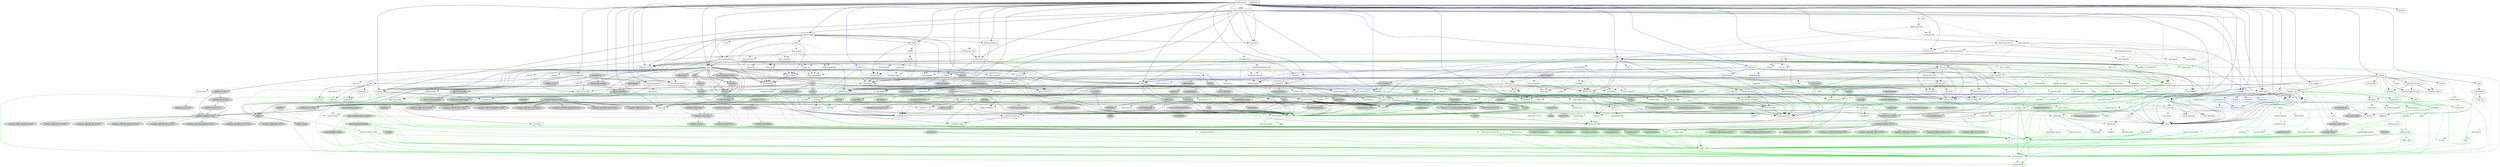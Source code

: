 digraph {
    0 [ label = "coldvox-app" shape = box]
    1 [ label = "coldvox-audio" shape = box]
    2 [ label = "coldvox-foundation" shape = box]
    3 [ label = "coldvox-telemetry" shape = box]
    4 [ label = "coldvox-text-injection" shape = box]
    5 [ label = "coldvox-stt" shape = box]
    6 [ label = "coldvox-stt-vosk" shape = box]
    7 [ label = "coldvox-vad" shape = box]
    8 [ label = "coldvox-vad-silero" shape = box]
    9 [ label = "coldvox-gui" shape = box]
    10 [ label = "anyhow" ]
    11 [ label = "async-trait" color = green3]
    12 [ label = "chrono" ]
    13 [ label = "clap" ]
    14 [ label = "cpal" ]
    15 [ label = "crossbeam-channel" ]
    16 [ label = "crossterm" ]
    17 [ label = "csv" ]
    18 [ label = "ctrlc" color = blue]
    19 [ label = "env_logger" ]
    20 [ label = "fastrand" color = darkgreen]
    21 [ label = "futures" ]
    22 [ label = "hound" ]
    23 [ label = "mockall" color = blue]
    24 [ label = "once_cell" color = darkgreen]
    25 [ label = "parking_lot" ]
    26 [ label = "proptest" color = blue]
    27 [ label = "rand 0.8.5" color = blue]
    28 [ label = "ratatui" ]
    29 [ label = "rubato" ]
    30 [ label = "serde" color = darkgreen]
    31 [ label = "serde_json" ]
    32 [ label = "tempfile" color = darkgreen]
    33 [ label = "thiserror 2.0.16" ]
    34 [ label = "tokio" ]
    35 [ label = "tokio-test" color = blue]
    36 [ label = "toml" ]
    37 [ label = "tracing" ]
    38 [ label = "tracing-appender" ]
    39 [ label = "tracing-subscriber" ]
    40 [ label = "zbus" ]
    41 [ label = "dasp" ]
    42 [ label = "rtrb" ]
    43 [ label = "atspi" style = dashed]
    44 [ label = "enigo" style = dashed]
    45 [ label = "wl-clipboard-rs" style = dashed]
    46 [ label = "vosk" style = dashed]
    47 [ label = "voice_activity_detector" style = dashed]
    48 [ label = "proc-macro2" color = darkgreen]
    49 [ label = "quote" color = darkgreen]
    50 [ label = "syn" color = darkgreen]
    51 [ label = "android-tzdata" style = "dashed,filled", fillcolor = lightgrey]
    52 [ label = "iana-time-zone" style = "dashed,filled", fillcolor = lightgrey]
    53 [ label = "js-sys" style = filled, fillcolor = lightgrey]
    54 [ label = "num-traits" ]
    55 [ label = "wasm-bindgen" style = filled, fillcolor = lightgrey]
    56 [ label = "windows-link" color = darkgreen, style = filled, fillcolor = lightgrey]
    57 [ label = "clap_builder" ]
    58 [ label = "clap_derive" color = green3, style = dashed]
    59 [ label = "alsa" style = filled, fillcolor = lightgrey]
    60 [ label = "coreaudio-rs" style = filled, fillcolor = lightgrey]
    61 [ label = "dasp_sample" ]
    62 [ label = "jni" style = filled, fillcolor = lightgrey]
    63 [ label = "libc" color = darkgreen]
    64 [ label = "mach2" style = filled, fillcolor = lightgrey]
    65 [ label = "ndk" style = filled, fillcolor = lightgrey]
    66 [ label = "ndk-context" style = filled, fillcolor = lightgrey]
    67 [ label = "num-derive" color = green3, style = filled, fillcolor = lightgrey]
    68 [ label = "objc2-audio-toolbox" style = filled, fillcolor = lightgrey]
    69 [ label = "objc2-core-audio" style = filled, fillcolor = lightgrey]
    70 [ label = "objc2-core-audio-types" style = filled, fillcolor = lightgrey]
    71 [ label = "wasm-bindgen-futures" style = filled, fillcolor = lightgrey]
    72 [ label = "web-sys" style = filled, fillcolor = lightgrey]
    73 [ label = "windows 0.54.0" style = filled, fillcolor = lightgrey]
    74 [ label = "crossbeam-utils" ]
    75 [ label = "bitflags 2.9.4" color = darkgreen]
    76 [ label = "crossterm_winapi" style = "dashed,filled", fillcolor = lightgrey]
    77 [ label = "mio" ]
    78 [ label = "rustix 0.38.44" ]
    79 [ label = "signal-hook" style = "dashed,filled", fillcolor = lightgrey]
    80 [ label = "signal-hook-mio" style = "dashed,filled", fillcolor = lightgrey]
    81 [ label = "winapi" color = darkgreen, style = filled, fillcolor = lightgrey]
    82 [ label = "csv-core" ]
    83 [ label = "itoa" color = darkgreen]
    84 [ label = "ryu" ]
    85 [ label = "nix" style = filled, fillcolor = lightgrey]
    86 [ label = "windows-sys 0.59.0" color = darkgreen, style = filled, fillcolor = lightgrey]
    87 [ label = "anstream" style = dashed]
    88 [ label = "anstyle" ]
    89 [ label = "env_filter" ]
    90 [ label = "jiff" style = dashed]
    91 [ label = "log" color = darkgreen]
    92 [ label = "futures-channel" ]
    93 [ label = "futures-core" ]
    94 [ label = "futures-executor" style = dashed]
    95 [ label = "futures-io" ]
    96 [ label = "futures-sink" ]
    97 [ label = "futures-task" ]
    98 [ label = "futures-util" ]
    99 [ label = "cfg-if" color = darkgreen]
    100 [ label = "downcast" color = blue]
    101 [ label = "fragile" color = blue]
    102 [ label = "lazy_static" ]
    103 [ label = "mockall_derive" color = turquoise3]
    104 [ label = "predicates" color = blue]
    105 [ label = "predicates-tree" color = blue]
    106 [ label = "lock_api" ]
    107 [ label = "parking_lot_core" ]
    108 [ label = "bit-set" color = blue, style = dashed]
    109 [ label = "bit-vec" color = blue, style = dashed]
    110 [ label = "rand 0.9.2" ]
    111 [ label = "rand_chacha 0.9.0" ]
    112 [ label = "rand_xorshift" color = blue]
    113 [ label = "regex-syntax" style = dashed]
    114 [ label = "rusty-fork" color = blue, style = dashed]
    115 [ label = "unarray" color = blue]
    116 [ label = "rand_chacha 0.3.1" color = blue, style = dashed]
    117 [ label = "rand_core 0.6.4" color = blue]
    118 [ label = "cassowary" ]
    119 [ label = "compact_str" ]
    120 [ label = "instability" color = green3]
    121 [ label = "itertools" ]
    122 [ label = "lru" ]
    123 [ label = "paste" color = green3]
    124 [ label = "strum" ]
    125 [ label = "strum_macros" color = green3]
    126 [ label = "unicode-segmentation" ]
    127 [ label = "unicode-truncate" ]
    128 [ label = "unicode-width" ]
    129 [ label = "num-complex" style = dashed]
    130 [ label = "num-integer" ]
    131 [ label = "realfft" style = dashed]
    132 [ label = "serde_derive" color = green3]
    133 [ label = "memchr" color = darkgreen]
    134 [ label = "getrandom 0.3.3" color = darkgreen, style = dashed]
    135 [ label = "rustix 1.0.8" color = darkgreen]
    136 [ label = "windows-sys 0.60.2" color = darkgreen, style = filled, fillcolor = lightgrey]
    137 [ label = "thiserror-impl 2.0.16" color = green3]
    138 [ label = "backtrace" style = filled, fillcolor = lightgrey]
    139 [ label = "bytes" color = darkgreen]
    140 [ label = "io-uring" style = filled, fillcolor = lightgrey]
    141 [ label = "pin-project-lite" ]
    142 [ label = "signal-hook-registry" style = "dashed,filled", fillcolor = lightgrey]
    143 [ label = "slab" ]
    144 [ label = "socket2" style = "dashed,filled", fillcolor = lightgrey]
    145 [ label = "tokio-macros" color = green3, style = dashed]
    146 [ label = "async-stream" color = blue]
    147 [ label = "tokio-stream" color = blue]
    148 [ label = "serde_spanned" color = darkgreen]
    149 [ label = "toml_datetime" color = darkgreen]
    150 [ label = "toml_edit" color = darkgreen]
    151 [ label = "tracing-attributes" color = green3, style = dashed]
    152 [ label = "tracing-core" ]
    153 [ label = "thiserror 1.0.69" ]
    154 [ label = "time" ]
    155 [ label = "matchers" style = dashed]
    156 [ label = "nu-ansi-term" style = dashed]
    157 [ label = "regex-automata" style = dashed]
    158 [ label = "sharded-slab" style = dashed]
    159 [ label = "smallvec 1.15.1" ]
    160 [ label = "thread_local" style = dashed]
    161 [ label = "tracing-log" style = dashed]
    162 [ label = "async-broadcast" ]
    163 [ label = "async-executor" style = dashed]
    164 [ label = "async-io" style = dashed]
    165 [ label = "async-lock" style = dashed]
    166 [ label = "async-process" style = dashed]
    167 [ label = "async-recursion" color = green3, style = filled, fillcolor = lightgrey]
    168 [ label = "async-task" style = dashed]
    169 [ label = "blocking" style = dashed]
    170 [ label = "enumflags2" color = darkgreen]
    171 [ label = "event-listener" ]
    172 [ label = "futures-lite" ]
    173 [ label = "hex" ]
    174 [ label = "ordered-stream" ]
    175 [ label = "serde_repr" color = green3]
    176 [ label = "uds_windows" style = filled, fillcolor = lightgrey]
    177 [ label = "winnow" color = darkgreen]
    178 [ label = "zbus_macros" color = green3]
    179 [ label = "zbus_names" color = darkgreen]
    180 [ label = "zvariant" color = darkgreen]
    181 [ label = "dasp_envelope" style = dashed]
    182 [ label = "dasp_frame" ]
    183 [ label = "dasp_interpolate" style = dashed]
    184 [ label = "dasp_peak" style = dashed]
    185 [ label = "dasp_ring_buffer" style = dashed]
    186 [ label = "dasp_rms" style = dashed]
    187 [ label = "dasp_signal" style = dashed]
    188 [ label = "dasp_slice" style = dashed]
    189 [ label = "dasp_window" style = dashed]
    190 [ label = "atspi-common" style = dashed]
    191 [ label = "atspi-connection" style = dashed]
    192 [ label = "atspi-proxies" style = dashed]
    193 [ label = "core-foundation 0.10.1" style = "dashed,filled", fillcolor = lightgrey]
    194 [ label = "core-graphics" style = "dashed,filled", fillcolor = lightgrey]
    195 [ label = "foreign-types-shared 0.3.1" style = "dashed,filled", fillcolor = lightgrey]
    196 [ label = "nom 8.0.0" style = "dashed,filled", fillcolor = lightgrey]
    197 [ label = "objc2" style = filled, fillcolor = lightgrey]
    198 [ label = "objc2-app-kit" style = "dashed,filled", fillcolor = lightgrey]
    199 [ label = "objc2-foundation" style = filled, fillcolor = lightgrey]
    200 [ label = "windows 0.61.3" style = "dashed,filled", fillcolor = lightgrey]
    201 [ label = "x11rb" style = "dashed,filled", fillcolor = lightgrey]
    202 [ label = "xkbcommon" style = "dashed,filled", fillcolor = lightgrey]
    203 [ label = "xkeysym" style = "dashed,filled", fillcolor = lightgrey]
    204 [ label = "os_pipe" style = dashed]
    205 [ label = "tree_magic_mini" style = dashed]
    206 [ label = "wayland-backend" style = dashed]
    207 [ label = "wayland-client" style = dashed]
    208 [ label = "wayland-protocols" style = dashed]
    209 [ label = "wayland-protocols-wlr" style = dashed]
    210 [ label = "vosk-sys" style = dashed]
    211 [ label = "ndarray" style = dashed]
    212 [ label = "ort" style = dashed]
    213 [ label = "ort-sys" style = dashed]
    214 [ label = "pin-project" style = dashed]
    215 [ label = "typed-builder" style = dashed]
    216 [ label = "unicode-ident" color = darkgreen]
    217 [ label = "android_system_properties" style = "dashed,filled", fillcolor = lightgrey]
    218 [ label = "core-foundation-sys" color = darkgreen, style = "dashed,filled", fillcolor = lightgrey]
    219 [ label = "iana-time-zone-haiku" style = "dashed,filled", fillcolor = lightgrey]
    220 [ label = "windows-core 0.61.2" style = "dashed,filled", fillcolor = lightgrey]
    221 [ label = "autocfg" color = green3]
    222 [ label = "rustversion" color = green3]
    223 [ label = "wasm-bindgen-macro" color = green3, style = filled, fillcolor = lightgrey]
    224 [ label = "clap_lex" ]
    225 [ label = "strsim" color = darkgreen, style = dashed]
    226 [ label = "heck" color = green3]
    227 [ label = "alsa-sys" style = filled, fillcolor = lightgrey]
    228 [ label = "bitflags 1.3.2" style = filled, fillcolor = lightgrey]
    229 [ label = "objc2-core-foundation" style = filled, fillcolor = lightgrey]
    230 [ label = "cesu8" style = filled, fillcolor = lightgrey]
    231 [ label = "combine" style = filled, fillcolor = lightgrey]
    232 [ label = "jni-sys" style = filled, fillcolor = lightgrey]
    233 [ label = "walkdir" color = green3, style = filled, fillcolor = lightgrey]
    234 [ label = "windows-sys 0.45.0" style = filled, fillcolor = lightgrey]
    235 [ label = "ndk-sys" style = filled, fillcolor = lightgrey]
    236 [ label = "num_enum" style = filled, fillcolor = lightgrey]
    237 [ label = "dispatch2" style = "dashed,filled", fillcolor = lightgrey]
    238 [ label = "windows-core 0.54.0" style = filled, fillcolor = lightgrey]
    239 [ label = "windows-targets 0.52.6" color = darkgreen, style = filled, fillcolor = lightgrey]
    240 [ label = "wasi 0.11.1+wasi-snapshot-preview1" style = filled, fillcolor = lightgrey]
    241 [ label = "errno" color = darkgreen, style = filled, fillcolor = lightgrey]
    242 [ label = "linux-raw-sys 0.4.15" style = filled, fillcolor = lightgrey]
    243 [ label = "winapi-i686-pc-windows-gnu" color = darkgreen, style = filled, fillcolor = lightgrey]
    244 [ label = "winapi-x86_64-pc-windows-gnu" color = darkgreen, style = filled, fillcolor = lightgrey]
    245 [ label = "cfg_aliases" color = green3, style = filled, fillcolor = lightgrey]
    246 [ label = "memoffset" style = filled, fillcolor = lightgrey]
    247 [ label = "anstyle-parse" style = dashed]
    248 [ label = "anstyle-query" style = dashed]
    249 [ label = "anstyle-wincon" style = "dashed,filled", fillcolor = lightgrey]
    250 [ label = "colorchoice" style = dashed]
    251 [ label = "is_terminal_polyfill" style = dashed]
    252 [ label = "utf8parse" style = dashed]
    253 [ label = "regex" style = dashed]
    254 [ label = "jiff-static" color = green3, style = "dashed,filled", fillcolor = lightgrey]
    255 [ label = "portable-atomic" style = "dashed,filled", fillcolor = lightgrey]
    256 [ label = "portable-atomic-util" style = "dashed,filled", fillcolor = lightgrey]
    257 [ label = "futures-macro" color = green3, style = dashed]
    258 [ label = "pin-utils" ]
    259 [ label = "predicates-core" color = blue]
    260 [ label = "termtree" color = blue]
    261 [ label = "scopeguard" ]
    262 [ label = "redox_syscall" color = darkgreen, style = filled, fillcolor = lightgrey]
    263 [ label = "rand_core 0.9.3" ]
    264 [ label = "ppv-lite86" ]
    265 [ label = "fnv" color = darkviolet]
    266 [ label = "quick-error" color = blue, style = dashed]
    267 [ label = "wait-timeout" color = blue, style = dashed]
    268 [ label = "getrandom 0.2.16" color = blue, style = dashed]
    269 [ label = "castaway" ]
    270 [ label = "static_assertions" color = darkgreen]
    271 [ label = "darling" color = green3]
    272 [ label = "indoc" color = green3]
    273 [ label = "either" ]
    274 [ label = "hashbrown" color = darkgreen]
    275 [ label = "rustfft" style = dashed]
    276 [ label = "r-efi" color = darkgreen, style = "dashed,filled", fillcolor = lightgrey]
    277 [ label = "wasi 0.14.3+wasi-0.2.4" color = darkgreen, style = "dashed,filled", fillcolor = lightgrey]
    278 [ label = "linux-raw-sys 0.9.4" color = darkgreen, style = filled, fillcolor = lightgrey]
    279 [ label = "windows-targets 0.53.3" color = darkgreen, style = filled, fillcolor = lightgrey]
    280 [ label = "addr2line" style = filled, fillcolor = lightgrey]
    281 [ label = "miniz_oxide" color = darkgreen]
    282 [ label = "object" style = filled, fillcolor = lightgrey]
    283 [ label = "rustc-demangle" style = filled, fillcolor = lightgrey]
    284 [ label = "async-stream-impl" color = turquoise3]
    285 [ label = "indexmap" color = darkgreen]
    286 [ label = "toml_write" color = darkgreen, style = dashed]
    287 [ label = "valuable" style = "dashed,filled", fillcolor = lightgrey]
    288 [ label = "thiserror-impl 1.0.69" color = green3]
    289 [ label = "deranged" ]
    290 [ label = "num-conv" color = darkgreen]
    291 [ label = "powerfmt" ]
    292 [ label = "time-core" color = darkgreen]
    293 [ label = "time-macros" color = green3, style = dashed]
    294 [ label = "windows-sys 0.52.0" style = "dashed,filled", fillcolor = lightgrey]
    295 [ label = "aho-corasick" style = dashed]
    296 [ label = "event-listener-strategy" ]
    297 [ label = "concurrent-queue" ]
    298 [ label = "parking" style = dashed]
    299 [ label = "polling" style = dashed]
    300 [ label = "async-channel" style = dashed]
    301 [ label = "async-signal" style = "dashed,filled", fillcolor = lightgrey]
    302 [ label = "piper" style = dashed]
    303 [ label = "enumflags2_derive" color = green3]
    304 [ label = "proc-macro-crate" color = green3]
    305 [ label = "zvariant_utils" color = darkgreen]
    306 [ label = "endi" color = darkgreen]
    307 [ label = "zvariant_derive" color = green3]
    308 [ label = "zbus-lockstep" color = darkgreen, style = dashed]
    309 [ label = "zbus-lockstep-macros" color = green3, style = dashed]
    310 [ label = "core-graphics-types" style = "dashed,filled", fillcolor = lightgrey]
    311 [ label = "foreign-types 0.5.0" style = "dashed,filled", fillcolor = lightgrey]
    312 [ label = "objc2-encode" style = filled, fillcolor = lightgrey]
    313 [ label = "windows-collections" style = "dashed,filled", fillcolor = lightgrey]
    314 [ label = "windows-future" style = "dashed,filled", fillcolor = lightgrey]
    315 [ label = "windows-numerics" style = "dashed,filled", fillcolor = lightgrey]
    316 [ label = "gethostname" style = "dashed,filled", fillcolor = lightgrey]
    317 [ label = "x11rb-protocol" style = "dashed,filled", fillcolor = lightgrey]
    318 [ label = "memmap2" style = "dashed,filled", fillcolor = lightgrey]
    319 [ label = "nom 7.1.3" style = dashed]
    320 [ label = "petgraph" style = dashed]
    321 [ label = "cc" color = green3, style = dashed]
    322 [ label = "downcast-rs" style = dashed]
    323 [ label = "wayland-sys" style = dashed]
    324 [ label = "wayland-scanner" color = green3, style = dashed]
    325 [ label = "matrixmultiply" style = dashed]
    326 [ label = "rawpointer" style = dashed]
    327 [ label = "smallvec 2.0.0-alpha.10" style = dashed]
    328 [ label = "flate2" color = green3, style = dashed]
    329 [ label = "pkg-config" color = green3]
    330 [ label = "sha2" color = green3, style = dashed]
    331 [ label = "tar" color = green3, style = dashed]
    332 [ label = "ureq" color = green3, style = dashed]
    333 [ label = "pin-project-internal" color = green3, style = dashed]
    334 [ label = "typed-builder-macro" color = green3, style = dashed]
    335 [ label = "windows-implement" color = green3, style = "dashed,filled", fillcolor = lightgrey]
    336 [ label = "windows-interface" color = green3, style = "dashed,filled", fillcolor = lightgrey]
    337 [ label = "windows-result 0.3.4" style = "dashed,filled", fillcolor = lightgrey]
    338 [ label = "windows-strings" style = "dashed,filled", fillcolor = lightgrey]
    339 [ label = "wasm-bindgen-macro-support" color = green3, style = filled, fillcolor = lightgrey]
    340 [ label = "same-file" color = green3, style = filled, fillcolor = lightgrey]
    341 [ label = "winapi-util" color = green3, style = filled, fillcolor = lightgrey]
    342 [ label = "windows-targets 0.42.2" style = filled, fillcolor = lightgrey]
    343 [ label = "num_enum_derive" color = green3, style = filled, fillcolor = lightgrey]
    344 [ label = "windows-result 0.1.2" style = filled, fillcolor = lightgrey]
    345 [ label = "windows_aarch64_gnullvm 0.52.6" color = darkgreen, style = filled, fillcolor = lightgrey]
    346 [ label = "windows_aarch64_msvc 0.52.6" color = darkgreen, style = filled, fillcolor = lightgrey]
    347 [ label = "windows_i686_gnu 0.52.6" color = darkgreen, style = filled, fillcolor = lightgrey]
    348 [ label = "windows_i686_gnullvm 0.52.6" color = darkgreen, style = filled, fillcolor = lightgrey]
    349 [ label = "windows_i686_msvc 0.52.6" color = darkgreen, style = filled, fillcolor = lightgrey]
    350 [ label = "windows_x86_64_gnu 0.52.6" color = darkgreen, style = filled, fillcolor = lightgrey]
    351 [ label = "windows_x86_64_gnullvm 0.52.6" color = darkgreen, style = filled, fillcolor = lightgrey]
    352 [ label = "windows_x86_64_msvc 0.52.6" color = darkgreen, style = filled, fillcolor = lightgrey]
    353 [ label = "once_cell_polyfill" style = "dashed,filled", fillcolor = lightgrey]
    354 [ label = "zerocopy" ]
    355 [ label = "darling_core" color = green3]
    356 [ label = "darling_macro" color = green3]
    357 [ label = "allocator-api2" color = darkgreen, style = dashed]
    358 [ label = "equivalent" color = darkgreen]
    359 [ label = "foldhash" color = darkgreen, style = dashed]
    360 [ label = "primal-check" style = dashed]
    361 [ label = "strength_reduce" style = dashed]
    362 [ label = "transpose" style = dashed]
    363 [ label = "wit-bindgen" color = darkgreen, style = "dashed,filled", fillcolor = lightgrey]
    364 [ label = "windows_aarch64_gnullvm 0.53.0" color = darkgreen, style = filled, fillcolor = lightgrey]
    365 [ label = "windows_aarch64_msvc 0.53.0" color = darkgreen, style = filled, fillcolor = lightgrey]
    366 [ label = "windows_i686_gnu 0.53.0" color = darkgreen, style = filled, fillcolor = lightgrey]
    367 [ label = "windows_i686_gnullvm 0.53.0" color = darkgreen, style = filled, fillcolor = lightgrey]
    368 [ label = "windows_i686_msvc 0.53.0" color = darkgreen, style = filled, fillcolor = lightgrey]
    369 [ label = "windows_x86_64_gnu 0.53.0" color = darkgreen, style = filled, fillcolor = lightgrey]
    370 [ label = "windows_x86_64_gnullvm 0.53.0" color = darkgreen, style = filled, fillcolor = lightgrey]
    371 [ label = "windows_x86_64_msvc 0.53.0" color = darkgreen, style = filled, fillcolor = lightgrey]
    372 [ label = "gimli" style = filled, fillcolor = lightgrey]
    373 [ label = "adler2" color = darkgreen]
    374 [ label = "hermit-abi" style = "dashed,filled", fillcolor = lightgrey]
    375 [ label = "atomic-waker" style = dashed]
    376 [ label = "zbus_xml" color = darkgreen, style = dashed]
    377 [ label = "foreign-types-macros" color = green3, style = "dashed,filled", fillcolor = lightgrey]
    378 [ label = "windows-threading" style = "dashed,filled", fillcolor = lightgrey]
    379 [ label = "minimal-lexical" style = dashed]
    380 [ label = "fixedbitset" style = dashed]
    381 [ label = "find-msvc-tools" color = green3, style = dashed]
    382 [ label = "shlex" color = green3, style = dashed]
    383 [ label = "quick-xml 0.37.5" color = green3, style = dashed]
    384 [ label = "crc32fast" color = green3, style = dashed]
    385 [ label = "cpufeatures" color = green3, style = "dashed,filled", fillcolor = lightgrey]
    386 [ label = "digest" color = green3, style = dashed]
    387 [ label = "filetime" color = green3, style = dashed]
    388 [ label = "xattr" color = green3, style = "dashed,filled", fillcolor = lightgrey]
    389 [ label = "base64" color = green3, style = dashed]
    390 [ label = "der" color = green3, style = dashed]
    391 [ label = "native-tls" color = green3, style = dashed]
    392 [ label = "percent-encoding" color = green3, style = dashed]
    393 [ label = "rustls-pemfile" color = green3, style = dashed]
    394 [ label = "rustls-pki-types" color = green3, style = dashed]
    395 [ label = "socks" color = green3, style = dashed]
    396 [ label = "ureq-proto" color = green3, style = dashed]
    397 [ label = "utf-8" color = green3, style = dashed]
    398 [ label = "webpki-root-certs" color = green3, style = dashed]
    399 [ label = "wasm-bindgen-backend" color = green3, style = filled, fillcolor = lightgrey]
    400 [ label = "wasm-bindgen-shared" color = green3, style = filled, fillcolor = lightgrey]
    401 [ label = "windows_aarch64_gnullvm 0.42.2" style = filled, fillcolor = lightgrey]
    402 [ label = "windows_aarch64_msvc 0.42.2" style = filled, fillcolor = lightgrey]
    403 [ label = "windows_i686_gnu 0.42.2" style = filled, fillcolor = lightgrey]
    404 [ label = "windows_i686_msvc 0.42.2" style = filled, fillcolor = lightgrey]
    405 [ label = "windows_x86_64_gnu 0.42.2" style = filled, fillcolor = lightgrey]
    406 [ label = "windows_x86_64_gnullvm 0.42.2" style = filled, fillcolor = lightgrey]
    407 [ label = "windows_x86_64_msvc 0.42.2" style = filled, fillcolor = lightgrey]
    408 [ label = "zerocopy-derive" color = green3, style = filled, fillcolor = lightgrey]
    409 [ label = "ident_case" color = green3]
    410 [ label = "quick-xml 0.36.2" color = darkgreen, style = dashed]
    411 [ label = "block-buffer" color = green3, style = dashed]
    412 [ label = "crypto-common" color = green3, style = dashed]
    413 [ label = "libredox" color = green3, style = "dashed,filled", fillcolor = lightgrey]
    414 [ label = "pem-rfc7468" color = green3, style = dashed]
    415 [ label = "zeroize" color = green3, style = dashed]
    416 [ label = "openssl" color = green3, style = "dashed,filled", fillcolor = lightgrey]
    417 [ label = "openssl-probe" color = green3, style = "dashed,filled", fillcolor = lightgrey]
    418 [ label = "openssl-sys" color = green3, style = "dashed,filled", fillcolor = lightgrey]
    419 [ label = "schannel" color = green3, style = "dashed,filled", fillcolor = lightgrey]
    420 [ label = "security-framework" color = green3, style = "dashed,filled", fillcolor = lightgrey]
    421 [ label = "security-framework-sys" color = green3, style = "dashed,filled", fillcolor = lightgrey]
    422 [ label = "byteorder" color = green3, style = dashed]
    423 [ label = "http" color = green3, style = dashed]
    424 [ label = "httparse" color = green3, style = dashed]
    425 [ label = "bumpalo" color = green3, style = filled, fillcolor = lightgrey]
    426 [ label = "generic-array" color = green3, style = dashed]
    427 [ label = "typenum" color = green3, style = dashed]
    428 [ label = "base64ct" color = green3, style = dashed]
    429 [ label = "foreign-types 0.3.2" color = green3, style = "dashed,filled", fillcolor = lightgrey]
    430 [ label = "openssl-macros" color = green3, style = "dashed,filled", fillcolor = lightgrey]
    431 [ label = "vcpkg" color = green3, style = "dashed,filled", fillcolor = lightgrey]
    432 [ label = "core-foundation 0.9.4" color = green3, style = "dashed,filled", fillcolor = lightgrey]
    433 [ label = "version_check" color = green3, style = dashed]
    434 [ label = "foreign-types-shared 0.1.1" color = green3, style = "dashed,filled", fillcolor = lightgrey]
    0 -> 10 [ ]
    0 -> 11 [ color = green3]
    0 -> 12 [ ]
    0 -> 13 [ ]
    0 -> 1 [ ]
    0 -> 2 [ ]
    0 -> 5 [ ]
    0 -> 6 [ style = dotted]
    0 -> 3 [ ]
    0 -> 4 [ arrowType = empty, fillcolor = lightgrey, style = dotted]
    0 -> 4 [ arrowType = empty, fillcolor = lightgrey, style = dotted]
    0 -> 4 [ arrowType = empty, fillcolor = lightgrey, style = dotted]
    0 -> 7 [ ]
    0 -> 8 [ ]
    0 -> 14 [ ]
    0 -> 15 [ ]
    0 -> 16 [ ]
    0 -> 17 [ ]
    0 -> 18 [ color = blue]
    0 -> 19 [ ]
    0 -> 20 [ ]
    0 -> 21 [ ]
    0 -> 22 [ ]
    0 -> 23 [ color = blue]
    0 -> 24 [ ]
    0 -> 25 [ ]
    0 -> 26 [ color = blue]
    0 -> 27 [ color = blue]
    0 -> 28 [ ]
    0 -> 29 [ ]
    0 -> 30 [ ]
    0 -> 31 [ ]
    0 -> 32 [ color = blue]
    0 -> 33 [ ]
    0 -> 34 [ ]
    0 -> 35 [ color = blue]
    0 -> 36 [ ]
    0 -> 37 [ ]
    0 -> 38 [ ]
    0 -> 39 [ ]
    0 -> 40 [ ]
    1 -> 10 [ ]
    1 -> 2 [ ]
    1 -> 3 [ ]
    1 -> 14 [ ]
    1 -> 41 [ ]
    1 -> 25 [ ]
    1 -> 42 [ ]
    1 -> 29 [ ]
    1 -> 33 [ ]
    1 -> 34 [ ]
    1 -> 37 [ ]
    2 -> 14 [ ]
    2 -> 15 [ ]
    2 -> 25 [ ]
    2 -> 30 [ ]
    2 -> 33 [ ]
    2 -> 34 [ ]
    2 -> 37 [ ]
    3 -> 25 [ ]
    4 -> 10 [ ]
    4 -> 11 [ color = green3]
    4 -> 43 [ style = dotted]
    4 -> 12 [ ]
    4 -> 5 [ ]
    4 -> 44 [ style = dotted]
    4 -> 23 [ color = blue]
    4 -> 25 [ ]
    4 -> 30 [ ]
    4 -> 31 [ ]
    4 -> 32 [ color = blue]
    4 -> 33 [ ]
    4 -> 34 [ ]
    4 -> 35 [ color = blue]
    4 -> 36 [ ]
    4 -> 37 [ ]
    4 -> 45 [ style = dotted]
    5 -> 11 [ color = green3]
    5 -> 25 [ ]
    5 -> 33 [ ]
    5 -> 34 [ ]
    5 -> 37 [ ]
    6 -> 5 [ ]
    6 -> 37 [ ]
    6 -> 46 [ style = dotted]
    7 -> 27 [ color = blue]
    7 -> 30 [ ]
    8 -> 7 [ ]
    8 -> 30 [ ]
    8 -> 47 [ style = dotted]
    11 -> 48 [ color = green3]
    11 -> 49 [ color = green3]
    11 -> 50 [ color = green3]
    12 -> 51 [ arrowType = empty, fillcolor = lightgrey, style = dotted]
    12 -> 52 [ arrowType = empty, fillcolor = lightgrey, style = dotted]
    12 -> 53 [ arrowType = empty, fillcolor = lightgrey, style = dotted]
    12 -> 54 [ ]
    12 -> 30 [ style = dotted]
    12 -> 55 [ arrowType = empty, fillcolor = lightgrey, style = dotted]
    12 -> 56 [ arrowType = empty, fillcolor = lightgrey, style = dotted]
    13 -> 57 [ ]
    13 -> 58 [ color = green3, style = dotted]
    14 -> 59 [ arrowType = empty, fillcolor = lightgrey]
    14 -> 60 [ arrowType = empty, fillcolor = lightgrey]
    14 -> 61 [ ]
    14 -> 62 [ arrowType = empty, fillcolor = lightgrey]
    14 -> 53 [ arrowType = empty, fillcolor = lightgrey]
    14 -> 53 [ arrowType = empty, fillcolor = lightgrey]
    14 -> 63 [ arrowType = empty, fillcolor = lightgrey]
    14 -> 64 [ arrowType = empty, fillcolor = lightgrey]
    14 -> 65 [ arrowType = empty, fillcolor = lightgrey]
    14 -> 66 [ arrowType = empty, fillcolor = lightgrey]
    14 -> 67 [ color = green3, arrowType = empty, fillcolor = lightgrey]
    14 -> 54 [ arrowType = empty, fillcolor = lightgrey]
    14 -> 68 [ arrowType = empty, fillcolor = lightgrey]
    14 -> 69 [ arrowType = empty, fillcolor = lightgrey]
    14 -> 70 [ arrowType = empty, fillcolor = lightgrey]
    14 -> 55 [ arrowType = empty, fillcolor = lightgrey]
    14 -> 71 [ arrowType = empty, fillcolor = lightgrey]
    14 -> 72 [ arrowType = empty, fillcolor = lightgrey]
    14 -> 72 [ arrowType = empty, fillcolor = lightgrey]
    14 -> 73 [ arrowType = empty, fillcolor = lightgrey]
    15 -> 74 [ ]
    16 -> 75 [ ]
    16 -> 76 [ arrowType = empty, fillcolor = lightgrey, style = dotted]
    16 -> 77 [ arrowType = empty, fillcolor = lightgrey, style = dotted]
    16 -> 25 [ ]
    16 -> 78 [ arrowType = empty, fillcolor = lightgrey]
    16 -> 79 [ arrowType = empty, fillcolor = lightgrey, style = dotted]
    16 -> 80 [ arrowType = empty, fillcolor = lightgrey, style = dotted]
    16 -> 81 [ arrowType = empty, fillcolor = lightgrey, style = dotted]
    17 -> 82 [ ]
    17 -> 83 [ ]
    17 -> 84 [ ]
    17 -> 30 [ ]
    18 -> 85 [ color = blue, arrowType = empty, fillcolor = lightgrey]
    18 -> 86 [ color = blue, arrowType = empty, fillcolor = lightgrey]
    19 -> 87 [ style = dotted]
    19 -> 88 [ style = dotted]
    19 -> 89 [ ]
    19 -> 90 [ style = dotted]
    19 -> 91 [ ]
    21 -> 92 [ ]
    21 -> 93 [ ]
    21 -> 94 [ style = dotted]
    21 -> 95 [ ]
    21 -> 96 [ ]
    21 -> 97 [ ]
    21 -> 98 [ ]
    23 -> 99 [ color = blue]
    23 -> 100 [ color = blue]
    23 -> 101 [ color = blue]
    23 -> 102 [ color = blue]
    23 -> 103 [ color = turquoise3]
    23 -> 104 [ color = blue]
    23 -> 105 [ color = blue]
    25 -> 106 [ ]
    25 -> 107 [ ]
    26 -> 108 [ color = blue, style = dotted]
    26 -> 109 [ color = blue, style = dotted]
    26 -> 75 [ color = blue]
    26 -> 102 [ color = blue, style = dotted]
    26 -> 54 [ color = blue]
    26 -> 110 [ color = blue]
    26 -> 111 [ color = blue]
    26 -> 112 [ color = blue]
    26 -> 113 [ color = blue, style = dotted]
    26 -> 114 [ color = blue, style = dotted]
    26 -> 32 [ color = blue, style = dotted]
    26 -> 115 [ color = blue]
    27 -> 63 [ color = blue, arrowType = empty, fillcolor = lightgrey, style = dotted]
    27 -> 116 [ color = blue, style = dotted]
    27 -> 117 [ color = blue]
    28 -> 75 [ ]
    28 -> 118 [ ]
    28 -> 119 [ ]
    28 -> 16 [ style = dotted]
    28 -> 120 [ color = green3]
    28 -> 121 [ ]
    28 -> 122 [ ]
    28 -> 123 [ color = green3]
    28 -> 124 [ ]
    28 -> 125 [ color = green3]
    28 -> 126 [ ]
    28 -> 127 [ ]
    28 -> 128 [ ]
    29 -> 129 [ style = dotted]
    29 -> 130 [ ]
    29 -> 54 [ ]
    29 -> 131 [ style = dotted]
    30 -> 132 [ color = green3, style = dotted]
    30 -> 132 [ color = green3, arrowType = empty, fillcolor = lightgrey]
    31 -> 83 [ ]
    31 -> 133 [ ]
    31 -> 84 [ ]
    31 -> 30 [ ]
    32 -> 20 [ color = darkgreen]
    32 -> 134 [ color = darkgreen, arrowType = empty, fillcolor = lightgrey, style = dotted]
    32 -> 24 [ color = darkgreen]
    32 -> 135 [ color = darkgreen, arrowType = empty, fillcolor = lightgrey]
    32 -> 136 [ color = darkgreen, arrowType = empty, fillcolor = lightgrey]
    33 -> 137 [ color = green3]
    34 -> 138 [ arrowType = empty, fillcolor = lightgrey]
    34 -> 139 [ style = dotted]
    34 -> 140 [ arrowType = empty, fillcolor = lightgrey]
    34 -> 63 [ arrowType = empty, fillcolor = lightgrey]
    34 -> 63 [ arrowType = empty, fillcolor = lightgrey, style = dotted]
    34 -> 77 [ style = dotted]
    34 -> 77 [ arrowType = empty, fillcolor = lightgrey]
    34 -> 25 [ style = dotted]
    34 -> 141 [ ]
    34 -> 142 [ arrowType = empty, fillcolor = lightgrey, style = dotted]
    34 -> 143 [ arrowType = empty, fillcolor = lightgrey]
    34 -> 144 [ arrowType = empty, fillcolor = lightgrey, style = dotted]
    34 -> 145 [ color = green3, style = dotted]
    34 -> 86 [ arrowType = empty, fillcolor = lightgrey, style = dotted]
    35 -> 146 [ color = blue]
    35 -> 139 [ color = blue]
    35 -> 93 [ color = blue]
    35 -> 34 [ color = blue]
    35 -> 147 [ color = blue]
    36 -> 30 [ ]
    36 -> 148 [ ]
    36 -> 149 [ ]
    36 -> 150 [ style = dotted]
    37 -> 141 [ ]
    37 -> 151 [ color = green3, style = dotted]
    37 -> 152 [ ]
    38 -> 15 [ ]
    38 -> 153 [ ]
    38 -> 154 [ ]
    38 -> 39 [ ]
    39 -> 155 [ style = dotted]
    39 -> 156 [ style = dotted]
    39 -> 24 [ style = dotted]
    39 -> 157 [ style = dotted]
    39 -> 158 [ style = dotted]
    39 -> 159 [ style = dotted]
    39 -> 160 [ style = dotted]
    39 -> 37 [ style = dotted]
    39 -> 152 [ ]
    39 -> 161 [ style = dotted]
    40 -> 162 [ ]
    40 -> 163 [ style = dotted]
    40 -> 164 [ style = dotted]
    40 -> 165 [ style = dotted]
    40 -> 166 [ style = dotted]
    40 -> 167 [ color = green3, arrowType = empty, fillcolor = lightgrey]
    40 -> 168 [ style = dotted]
    40 -> 11 [ color = green3]
    40 -> 169 [ style = dotted]
    40 -> 170 [ ]
    40 -> 171 [ ]
    40 -> 93 [ ]
    40 -> 172 [ ]
    40 -> 173 [ ]
    40 -> 85 [ arrowType = empty, fillcolor = lightgrey]
    40 -> 174 [ ]
    40 -> 110 [ style = dotted]
    40 -> 30 [ ]
    40 -> 175 [ color = green3]
    40 -> 37 [ ]
    40 -> 176 [ arrowType = empty, fillcolor = lightgrey]
    40 -> 136 [ arrowType = empty, fillcolor = lightgrey]
    40 -> 177 [ ]
    40 -> 178 [ color = green3]
    40 -> 179 [ ]
    40 -> 180 [ ]
    41 -> 181 [ style = dotted]
    41 -> 182 [ ]
    41 -> 183 [ style = dotted]
    41 -> 184 [ style = dotted]
    41 -> 185 [ style = dotted]
    41 -> 186 [ style = dotted]
    41 -> 61 [ ]
    41 -> 187 [ style = dotted]
    41 -> 188 [ style = dotted]
    41 -> 189 [ style = dotted]
    43 -> 190 [ style = dashed]
    43 -> 191 [ style = dotted]
    43 -> 192 [ style = dotted]
    44 -> 193 [ arrowType = empty, fillcolor = lightgrey, style = dashed]
    44 -> 194 [ arrowType = empty, fillcolor = lightgrey, style = dashed]
    44 -> 195 [ arrowType = empty, fillcolor = lightgrey, style = dashed]
    44 -> 63 [ arrowType = empty, fillcolor = lightgrey, style = dashed]
    44 -> 91 [ style = dashed]
    44 -> 196 [ arrowType = empty, fillcolor = lightgrey, style = dotted]
    44 -> 197 [ arrowType = empty, fillcolor = lightgrey, style = dashed]
    44 -> 198 [ arrowType = empty, fillcolor = lightgrey, style = dashed]
    44 -> 199 [ arrowType = empty, fillcolor = lightgrey, style = dashed]
    44 -> 200 [ arrowType = empty, fillcolor = lightgrey, style = dashed]
    44 -> 201 [ arrowType = empty, fillcolor = lightgrey, style = dotted]
    44 -> 202 [ arrowType = empty, fillcolor = lightgrey, style = dashed]
    44 -> 203 [ arrowType = empty, fillcolor = lightgrey, style = dashed]
    45 -> 63 [ style = dashed]
    45 -> 91 [ style = dashed]
    45 -> 204 [ style = dashed]
    45 -> 78 [ style = dashed]
    45 -> 32 [ style = dashed]
    45 -> 33 [ style = dashed]
    45 -> 205 [ style = dashed]
    45 -> 206 [ style = dashed]
    45 -> 207 [ style = dashed]
    45 -> 208 [ style = dashed]
    45 -> 209 [ style = dashed]
    46 -> 30 [ style = dashed]
    46 -> 31 [ style = dashed]
    46 -> 153 [ style = dashed]
    46 -> 210 [ style = dashed]
    47 -> 21 [ style = dashed]
    47 -> 211 [ style = dashed]
    47 -> 212 [ style = dashed]
    47 -> 213 [ style = dashed]
    47 -> 214 [ style = dashed]
    47 -> 33 [ style = dashed]
    47 -> 215 [ style = dashed]
    48 -> 216 [ color = darkgreen]
    49 -> 48 [ color = darkgreen]
    50 -> 48 [ color = darkgreen]
    50 -> 49 [ color = darkgreen, style = dotted]
    50 -> 216 [ color = darkgreen]
    52 -> 217 [ arrowType = empty, fillcolor = lightgrey, style = dashed]
    52 -> 218 [ arrowType = empty, fillcolor = lightgrey, style = dashed]
    52 -> 219 [ arrowType = empty, fillcolor = lightgrey, style = dashed]
    52 -> 53 [ arrowType = empty, fillcolor = lightgrey, style = dashed]
    52 -> 91 [ arrowType = empty, fillcolor = lightgrey, style = dashed]
    52 -> 55 [ arrowType = empty, fillcolor = lightgrey, style = dashed]
    52 -> 220 [ arrowType = empty, fillcolor = lightgrey, style = dashed]
    53 -> 24 [ arrowType = empty, fillcolor = lightgrey]
    53 -> 55 [ arrowType = empty, fillcolor = lightgrey]
    54 -> 221 [ color = green3]
    55 -> 99 [ arrowType = empty, fillcolor = lightgrey]
    55 -> 24 [ arrowType = empty, fillcolor = lightgrey]
    55 -> 222 [ color = green3, arrowType = empty, fillcolor = lightgrey, style = dotted]
    55 -> 223 [ color = green3, arrowType = empty, fillcolor = lightgrey]
    57 -> 87 [ style = dotted]
    57 -> 88 [ ]
    57 -> 224 [ ]
    57 -> 225 [ style = dotted]
    58 -> 226 [ color = green3, style = dashed]
    58 -> 48 [ color = green3, style = dashed]
    58 -> 49 [ color = green3, style = dashed]
    58 -> 50 [ color = green3, style = dashed]
    59 -> 227 [ arrowType = empty, fillcolor = lightgrey]
    59 -> 75 [ arrowType = empty, fillcolor = lightgrey]
    59 -> 99 [ arrowType = empty, fillcolor = lightgrey]
    59 -> 63 [ arrowType = empty, fillcolor = lightgrey]
    60 -> 228 [ arrowType = empty, fillcolor = lightgrey]
    60 -> 63 [ arrowType = empty, fillcolor = lightgrey]
    60 -> 68 [ arrowType = empty, fillcolor = lightgrey, style = dotted]
    60 -> 69 [ arrowType = empty, fillcolor = lightgrey, style = dotted]
    60 -> 70 [ arrowType = empty, fillcolor = lightgrey, style = dotted]
    60 -> 229 [ arrowType = empty, fillcolor = lightgrey, style = dotted]
    62 -> 230 [ arrowType = empty, fillcolor = lightgrey]
    62 -> 99 [ arrowType = empty, fillcolor = lightgrey]
    62 -> 231 [ arrowType = empty, fillcolor = lightgrey]
    62 -> 232 [ arrowType = empty, fillcolor = lightgrey]
    62 -> 91 [ arrowType = empty, fillcolor = lightgrey]
    62 -> 153 [ arrowType = empty, fillcolor = lightgrey]
    62 -> 233 [ color = green3, arrowType = empty, fillcolor = lightgrey]
    62 -> 234 [ arrowType = empty, fillcolor = lightgrey]
    64 -> 63 [ arrowType = empty, fillcolor = lightgrey]
    65 -> 75 [ arrowType = empty, fillcolor = lightgrey]
    65 -> 232 [ arrowType = empty, fillcolor = lightgrey]
    65 -> 91 [ arrowType = empty, fillcolor = lightgrey]
    65 -> 235 [ arrowType = empty, fillcolor = lightgrey]
    65 -> 236 [ arrowType = empty, fillcolor = lightgrey]
    65 -> 153 [ arrowType = empty, fillcolor = lightgrey]
    67 -> 48 [ color = green3, arrowType = empty, fillcolor = lightgrey]
    67 -> 49 [ color = green3, arrowType = empty, fillcolor = lightgrey]
    67 -> 50 [ color = green3, arrowType = empty, fillcolor = lightgrey]
    68 -> 75 [ arrowType = empty, fillcolor = lightgrey, style = dotted]
    68 -> 63 [ arrowType = empty, fillcolor = lightgrey, style = dotted]
    68 -> 197 [ arrowType = empty, fillcolor = lightgrey]
    68 -> 69 [ arrowType = empty, fillcolor = lightgrey, style = dotted]
    68 -> 70 [ arrowType = empty, fillcolor = lightgrey, style = dotted]
    68 -> 229 [ arrowType = empty, fillcolor = lightgrey, style = dotted]
    68 -> 199 [ arrowType = empty, fillcolor = lightgrey]
    69 -> 237 [ arrowType = empty, fillcolor = lightgrey, style = dotted]
    69 -> 197 [ arrowType = empty, fillcolor = lightgrey, style = dotted]
    69 -> 70 [ arrowType = empty, fillcolor = lightgrey, style = dotted]
    69 -> 229 [ arrowType = empty, fillcolor = lightgrey]
    70 -> 75 [ arrowType = empty, fillcolor = lightgrey, style = dotted]
    70 -> 197 [ arrowType = empty, fillcolor = lightgrey, style = dotted]
    71 -> 99 [ arrowType = empty, fillcolor = lightgrey]
    71 -> 53 [ arrowType = empty, fillcolor = lightgrey]
    71 -> 24 [ arrowType = empty, fillcolor = lightgrey]
    71 -> 55 [ arrowType = empty, fillcolor = lightgrey]
    71 -> 72 [ arrowType = empty, fillcolor = lightgrey]
    72 -> 53 [ arrowType = empty, fillcolor = lightgrey]
    72 -> 55 [ arrowType = empty, fillcolor = lightgrey]
    73 -> 238 [ arrowType = empty, fillcolor = lightgrey]
    73 -> 239 [ arrowType = empty, fillcolor = lightgrey]
    76 -> 81 [ arrowType = empty, fillcolor = lightgrey, style = dashed]
    77 -> 63 [ arrowType = empty, fillcolor = lightgrey]
    77 -> 63 [ arrowType = empty, fillcolor = lightgrey]
    77 -> 63 [ arrowType = empty, fillcolor = lightgrey]
    77 -> 91 [ style = dotted]
    77 -> 240 [ arrowType = empty, fillcolor = lightgrey]
    77 -> 86 [ arrowType = empty, fillcolor = lightgrey]
    78 -> 75 [ ]
    78 -> 241 [ arrowType = empty, fillcolor = lightgrey, style = dotted]
    78 -> 241 [ arrowType = empty, fillcolor = lightgrey]
    78 -> 241 [ arrowType = empty, fillcolor = lightgrey]
    78 -> 63 [ arrowType = empty, fillcolor = lightgrey, style = dotted]
    78 -> 63 [ arrowType = empty, fillcolor = lightgrey]
    78 -> 242 [ arrowType = empty, fillcolor = lightgrey]
    78 -> 242 [ arrowType = empty, fillcolor = lightgrey]
    78 -> 86 [ arrowType = empty, fillcolor = lightgrey]
    79 -> 63 [ arrowType = empty, fillcolor = lightgrey, style = dashed]
    79 -> 142 [ arrowType = empty, fillcolor = lightgrey, style = dashed]
    80 -> 63 [ arrowType = empty, fillcolor = lightgrey, style = dashed]
    80 -> 77 [ arrowType = empty, fillcolor = lightgrey, style = dotted]
    80 -> 79 [ arrowType = empty, fillcolor = lightgrey, style = dashed]
    81 -> 243 [ color = darkgreen, arrowType = empty, fillcolor = lightgrey]
    81 -> 244 [ color = darkgreen, arrowType = empty, fillcolor = lightgrey]
    82 -> 133 [ ]
    85 -> 75 [ arrowType = empty, fillcolor = lightgrey]
    85 -> 99 [ arrowType = empty, fillcolor = lightgrey]
    85 -> 245 [ color = green3, arrowType = empty, fillcolor = lightgrey]
    85 -> 63 [ arrowType = empty, fillcolor = lightgrey]
    85 -> 246 [ arrowType = empty, fillcolor = lightgrey, style = dotted]
    86 -> 239 [ color = darkgreen, arrowType = empty, fillcolor = lightgrey]
    87 -> 88 [ style = dashed]
    87 -> 247 [ style = dashed]
    87 -> 248 [ style = dotted]
    87 -> 249 [ arrowType = empty, fillcolor = lightgrey, style = dotted]
    87 -> 250 [ style = dashed]
    87 -> 251 [ style = dashed]
    87 -> 252 [ style = dashed]
    89 -> 91 [ ]
    89 -> 253 [ style = dotted]
    90 -> 254 [ color = green3, arrowType = empty, fillcolor = lightgrey, style = dashed]
    90 -> 91 [ style = dotted]
    90 -> 255 [ arrowType = empty, fillcolor = lightgrey, style = dashed]
    90 -> 256 [ arrowType = empty, fillcolor = lightgrey, style = dashed]
    90 -> 30 [ style = dotted]
    92 -> 93 [ ]
    92 -> 96 [ style = dotted]
    94 -> 93 [ style = dashed]
    94 -> 97 [ style = dashed]
    94 -> 98 [ style = dashed]
    98 -> 92 [ style = dotted]
    98 -> 93 [ ]
    98 -> 95 [ style = dotted]
    98 -> 257 [ color = green3, style = dotted]
    98 -> 96 [ style = dotted]
    98 -> 97 [ ]
    98 -> 133 [ style = dotted]
    98 -> 141 [ ]
    98 -> 258 [ ]
    98 -> 143 [ style = dotted]
    103 -> 99 [ color = turquoise3]
    103 -> 48 [ color = turquoise3]
    103 -> 49 [ color = turquoise3]
    103 -> 50 [ color = turquoise3]
    104 -> 88 [ color = blue]
    104 -> 259 [ color = blue]
    105 -> 259 [ color = blue]
    105 -> 260 [ color = blue]
    106 -> 221 [ color = green3]
    106 -> 261 [ ]
    107 -> 99 [ ]
    107 -> 63 [ arrowType = empty, fillcolor = lightgrey]
    107 -> 262 [ arrowType = empty, fillcolor = lightgrey]
    107 -> 159 [ ]
    107 -> 239 [ arrowType = empty, fillcolor = lightgrey]
    108 -> 109 [ color = blue, style = dashed]
    110 -> 111 [ style = dotted]
    110 -> 263 [ ]
    111 -> 264 [ ]
    111 -> 263 [ ]
    112 -> 263 [ color = blue]
    114 -> 265 [ color = blue, style = dashed]
    114 -> 266 [ color = blue, style = dashed]
    114 -> 32 [ color = blue, style = dashed]
    114 -> 267 [ color = blue, style = dotted]
    116 -> 264 [ color = blue, style = dashed]
    116 -> 117 [ color = blue, style = dashed]
    117 -> 268 [ color = blue, style = dotted]
    119 -> 269 [ ]
    119 -> 99 [ ]
    119 -> 83 [ ]
    119 -> 222 [ color = green3]
    119 -> 84 [ ]
    119 -> 270 [ ]
    120 -> 271 [ color = green3]
    120 -> 272 [ color = green3]
    120 -> 48 [ color = green3]
    120 -> 49 [ color = green3]
    120 -> 50 [ color = green3]
    121 -> 273 [ ]
    122 -> 274 [ style = dotted]
    124 -> 125 [ color = green3, style = dotted]
    125 -> 226 [ color = green3]
    125 -> 48 [ color = green3]
    125 -> 49 [ color = green3]
    125 -> 222 [ color = green3]
    125 -> 50 [ color = green3]
    127 -> 121 [ ]
    127 -> 126 [ ]
    127 -> 128 [ ]
    129 -> 54 [ style = dashed]
    130 -> 54 [ ]
    131 -> 275 [ style = dashed]
    132 -> 48 [ color = green3]
    132 -> 49 [ color = green3]
    132 -> 50 [ color = green3]
    134 -> 99 [ color = darkgreen, style = dashed]
    134 -> 63 [ color = darkgreen, arrowType = empty, fillcolor = lightgrey, style = dashed]
    134 -> 63 [ color = darkgreen, arrowType = empty, fillcolor = lightgrey, style = dashed]
    134 -> 63 [ color = darkgreen, arrowType = empty, fillcolor = lightgrey, style = dashed]
    134 -> 63 [ color = darkgreen, arrowType = empty, fillcolor = lightgrey, style = dashed]
    134 -> 63 [ color = darkgreen, arrowType = empty, fillcolor = lightgrey, style = dashed]
    134 -> 63 [ color = darkgreen, arrowType = empty, fillcolor = lightgrey, style = dashed]
    134 -> 63 [ color = darkgreen, arrowType = empty, fillcolor = lightgrey, style = dashed]
    134 -> 63 [ color = darkgreen, arrowType = empty, fillcolor = lightgrey, style = dashed]
    134 -> 276 [ color = darkgreen, arrowType = empty, fillcolor = lightgrey, style = dashed]
    134 -> 277 [ color = darkgreen, arrowType = empty, fillcolor = lightgrey, style = dashed]
    135 -> 75 [ color = darkgreen]
    135 -> 241 [ color = darkgreen, arrowType = empty, fillcolor = lightgrey, style = dotted]
    135 -> 241 [ color = darkgreen, arrowType = empty, fillcolor = lightgrey]
    135 -> 241 [ color = darkgreen, arrowType = empty, fillcolor = lightgrey]
    135 -> 63 [ color = darkgreen, arrowType = empty, fillcolor = lightgrey, style = dotted]
    135 -> 63 [ color = darkgreen, arrowType = empty, fillcolor = lightgrey]
    135 -> 278 [ color = darkgreen, arrowType = empty, fillcolor = lightgrey]
    135 -> 278 [ color = darkgreen, arrowType = empty, fillcolor = lightgrey]
    135 -> 136 [ color = darkgreen, arrowType = empty, fillcolor = lightgrey]
    136 -> 279 [ color = darkgreen, arrowType = empty, fillcolor = lightgrey]
    137 -> 48 [ color = green3]
    137 -> 49 [ color = green3]
    137 -> 50 [ color = green3]
    138 -> 280 [ arrowType = empty, fillcolor = lightgrey]
    138 -> 99 [ arrowType = empty, fillcolor = lightgrey]
    138 -> 63 [ arrowType = empty, fillcolor = lightgrey]
    138 -> 281 [ arrowType = empty, fillcolor = lightgrey]
    138 -> 282 [ arrowType = empty, fillcolor = lightgrey]
    138 -> 283 [ arrowType = empty, fillcolor = lightgrey]
    138 -> 239 [ arrowType = empty, fillcolor = lightgrey]
    140 -> 75 [ arrowType = empty, fillcolor = lightgrey]
    140 -> 99 [ arrowType = empty, fillcolor = lightgrey]
    140 -> 63 [ arrowType = empty, fillcolor = lightgrey]
    142 -> 63 [ arrowType = empty, fillcolor = lightgrey, style = dashed]
    144 -> 63 [ arrowType = empty, fillcolor = lightgrey, style = dashed]
    144 -> 86 [ arrowType = empty, fillcolor = lightgrey, style = dashed]
    145 -> 48 [ color = green3, style = dashed]
    145 -> 49 [ color = green3, style = dashed]
    145 -> 50 [ color = green3, style = dashed]
    146 -> 284 [ color = turquoise3]
    146 -> 93 [ color = blue]
    146 -> 141 [ color = blue]
    147 -> 93 [ color = blue]
    147 -> 141 [ color = blue]
    147 -> 34 [ color = blue]
    148 -> 30 [ color = darkgreen, style = dotted]
    149 -> 30 [ color = darkgreen, style = dotted]
    150 -> 285 [ color = darkgreen]
    150 -> 30 [ color = darkgreen, style = dotted]
    150 -> 148 [ color = darkgreen, style = dotted]
    150 -> 149 [ color = darkgreen]
    150 -> 286 [ color = darkgreen, style = dotted]
    150 -> 177 [ color = darkgreen, style = dotted]
    151 -> 48 [ color = green3, style = dashed]
    151 -> 49 [ color = green3, style = dashed]
    151 -> 50 [ color = green3, style = dashed]
    152 -> 24 [ style = dotted]
    152 -> 287 [ arrowType = empty, fillcolor = lightgrey, style = dotted]
    153 -> 288 [ color = green3]
    154 -> 289 [ ]
    154 -> 290 [ ]
    154 -> 291 [ ]
    154 -> 30 [ style = dotted]
    154 -> 292 [ ]
    154 -> 293 [ color = green3, style = dotted]
    155 -> 157 [ style = dashed]
    156 -> 294 [ arrowType = empty, fillcolor = lightgrey, style = dashed]
    157 -> 295 [ style = dotted]
    157 -> 133 [ style = dotted]
    157 -> 113 [ style = dotted]
    158 -> 102 [ style = dashed]
    160 -> 99 [ style = dashed]
    161 -> 91 [ style = dashed]
    161 -> 24 [ style = dashed]
    161 -> 152 [ style = dashed]
    162 -> 171 [ ]
    162 -> 296 [ ]
    162 -> 93 [ ]
    162 -> 141 [ ]
    163 -> 168 [ style = dashed]
    163 -> 297 [ style = dashed]
    163 -> 20 [ style = dashed]
    163 -> 172 [ style = dashed]
    163 -> 172 [ arrowType = empty, fillcolor = lightgrey, style = dashed]
    163 -> 141 [ style = dashed]
    163 -> 143 [ style = dashed]
    164 -> 165 [ style = dashed]
    164 -> 99 [ style = dashed]
    164 -> 297 [ style = dashed]
    164 -> 95 [ style = dashed]
    164 -> 172 [ style = dashed]
    164 -> 298 [ style = dashed]
    164 -> 299 [ style = dashed]
    164 -> 135 [ style = dashed]
    164 -> 143 [ style = dashed]
    164 -> 136 [ arrowType = empty, fillcolor = lightgrey, style = dashed]
    165 -> 171 [ style = dashed]
    165 -> 296 [ style = dashed]
    165 -> 141 [ style = dashed]
    166 -> 300 [ arrowType = empty, fillcolor = lightgrey, style = dashed]
    166 -> 164 [ style = dashed]
    166 -> 165 [ style = dashed]
    166 -> 301 [ arrowType = empty, fillcolor = lightgrey, style = dashed]
    166 -> 168 [ arrowType = empty, fillcolor = lightgrey, style = dashed]
    166 -> 169 [ arrowType = empty, fillcolor = lightgrey, style = dashed]
    166 -> 99 [ style = dashed]
    166 -> 171 [ style = dashed]
    166 -> 172 [ style = dashed]
    166 -> 135 [ arrowType = empty, fillcolor = lightgrey, style = dashed]
    167 -> 48 [ color = green3, arrowType = empty, fillcolor = lightgrey]
    167 -> 49 [ color = green3, arrowType = empty, fillcolor = lightgrey]
    167 -> 50 [ color = green3, arrowType = empty, fillcolor = lightgrey]
    169 -> 300 [ style = dashed]
    169 -> 168 [ style = dashed]
    169 -> 95 [ style = dashed]
    169 -> 172 [ style = dashed]
    169 -> 302 [ style = dashed]
    170 -> 303 [ color = green3]
    170 -> 30 [ color = darkgreen, style = dotted]
    171 -> 297 [ ]
    171 -> 298 [ arrowType = empty, fillcolor = lightgrey, style = dotted]
    171 -> 141 [ ]
    172 -> 20 [ style = dotted]
    172 -> 93 [ ]
    172 -> 95 [ style = dotted]
    172 -> 298 [ style = dotted]
    172 -> 141 [ ]
    174 -> 93 [ ]
    174 -> 141 [ ]
    175 -> 48 [ color = green3]
    175 -> 49 [ color = green3]
    175 -> 50 [ color = green3]
    176 -> 246 [ arrowType = empty, fillcolor = lightgrey]
    176 -> 32 [ arrowType = empty, fillcolor = lightgrey]
    176 -> 81 [ arrowType = empty, fillcolor = lightgrey]
    177 -> 133 [ color = darkgreen, style = dotted]
    178 -> 304 [ color = green3]
    178 -> 48 [ color = green3]
    178 -> 49 [ color = green3]
    178 -> 50 [ color = green3]
    178 -> 179 [ color = green3]
    178 -> 180 [ color = green3]
    178 -> 305 [ color = green3]
    179 -> 30 [ color = darkgreen]
    179 -> 270 [ color = darkgreen]
    179 -> 177 [ color = darkgreen]
    179 -> 180 [ color = darkgreen]
    180 -> 306 [ color = darkgreen]
    180 -> 170 [ color = darkgreen, style = dotted]
    180 -> 30 [ color = darkgreen]
    180 -> 177 [ color = darkgreen]
    180 -> 307 [ color = green3]
    180 -> 305 [ color = darkgreen]
    181 -> 182 [ style = dashed]
    181 -> 184 [ style = dotted]
    181 -> 185 [ style = dashed]
    181 -> 186 [ style = dotted]
    181 -> 61 [ style = dashed]
    182 -> 61 [ ]
    183 -> 182 [ style = dashed]
    183 -> 185 [ style = dashed]
    183 -> 61 [ style = dashed]
    184 -> 182 [ style = dashed]
    184 -> 61 [ style = dashed]
    186 -> 182 [ style = dashed]
    186 -> 185 [ style = dashed]
    186 -> 61 [ style = dashed]
    187 -> 181 [ style = dotted]
    187 -> 182 [ style = dashed]
    187 -> 183 [ style = dashed]
    187 -> 184 [ style = dashed]
    187 -> 185 [ style = dashed]
    187 -> 186 [ style = dotted]
    187 -> 61 [ style = dashed]
    187 -> 189 [ style = dotted]
    188 -> 182 [ style = dashed]
    188 -> 61 [ style = dashed]
    189 -> 61 [ style = dashed]
    190 -> 170 [ style = dashed]
    190 -> 30 [ style = dashed]
    190 -> 270 [ style = dashed]
    190 -> 40 [ style = dotted]
    190 -> 308 [ style = dashed]
    190 -> 309 [ color = green3, style = dashed]
    190 -> 179 [ style = dashed]
    190 -> 180 [ style = dashed]
    191 -> 190 [ style = dashed]
    191 -> 192 [ style = dashed]
    191 -> 172 [ style = dotted]
    191 -> 40 [ style = dashed]
    192 -> 190 [ style = dashed]
    192 -> 30 [ style = dashed]
    192 -> 40 [ style = dashed]
    193 -> 218 [ arrowType = empty, fillcolor = lightgrey, style = dashed]
    193 -> 63 [ arrowType = empty, fillcolor = lightgrey, style = dashed]
    194 -> 75 [ arrowType = empty, fillcolor = lightgrey, style = dashed]
    194 -> 193 [ arrowType = empty, fillcolor = lightgrey, style = dashed]
    194 -> 310 [ arrowType = empty, fillcolor = lightgrey, style = dashed]
    194 -> 311 [ arrowType = empty, fillcolor = lightgrey, style = dashed]
    194 -> 63 [ arrowType = empty, fillcolor = lightgrey, style = dashed]
    196 -> 133 [ arrowType = empty, fillcolor = lightgrey, style = dashed]
    197 -> 312 [ arrowType = empty, fillcolor = lightgrey]
    198 -> 75 [ arrowType = empty, fillcolor = lightgrey, style = dotted]
    198 -> 197 [ arrowType = empty, fillcolor = lightgrey, style = dashed]
    198 -> 199 [ arrowType = empty, fillcolor = lightgrey, style = dashed]
    199 -> 75 [ arrowType = empty, fillcolor = lightgrey, style = dotted]
    199 -> 197 [ arrowType = empty, fillcolor = lightgrey]
    199 -> 229 [ arrowType = empty, fillcolor = lightgrey, style = dotted]
    200 -> 313 [ arrowType = empty, fillcolor = lightgrey, style = dashed]
    200 -> 220 [ arrowType = empty, fillcolor = lightgrey, style = dashed]
    200 -> 314 [ arrowType = empty, fillcolor = lightgrey, style = dashed]
    200 -> 56 [ arrowType = empty, fillcolor = lightgrey, style = dashed]
    200 -> 315 [ arrowType = empty, fillcolor = lightgrey, style = dashed]
    201 -> 316 [ arrowType = empty, fillcolor = lightgrey, style = dashed]
    201 -> 135 [ arrowType = empty, fillcolor = lightgrey, style = dashed]
    201 -> 317 [ arrowType = empty, fillcolor = lightgrey, style = dashed]
    202 -> 63 [ arrowType = empty, fillcolor = lightgrey, style = dashed]
    202 -> 318 [ arrowType = empty, fillcolor = lightgrey, style = dotted]
    202 -> 203 [ arrowType = empty, fillcolor = lightgrey, style = dashed]
    204 -> 63 [ arrowType = empty, fillcolor = lightgrey, style = dashed]
    204 -> 86 [ arrowType = empty, fillcolor = lightgrey, style = dashed]
    205 -> 133 [ style = dashed]
    205 -> 319 [ style = dashed]
    205 -> 24 [ style = dashed]
    205 -> 320 [ style = dashed]
    206 -> 321 [ color = green3, style = dashed]
    206 -> 322 [ style = dashed]
    206 -> 135 [ style = dashed]
    206 -> 159 [ style = dashed]
    206 -> 323 [ style = dashed]
    207 -> 75 [ style = dashed]
    207 -> 135 [ style = dashed]
    207 -> 206 [ style = dashed]
    207 -> 324 [ color = green3, style = dashed]
    208 -> 75 [ style = dashed]
    208 -> 206 [ style = dashed]
    208 -> 207 [ style = dotted]
    208 -> 324 [ color = green3, style = dashed]
    209 -> 75 [ style = dashed]
    209 -> 206 [ style = dashed]
    209 -> 207 [ style = dotted]
    209 -> 208 [ style = dashed]
    209 -> 324 [ color = green3, style = dashed]
    211 -> 325 [ style = dashed]
    211 -> 129 [ style = dashed]
    211 -> 130 [ style = dashed]
    211 -> 54 [ style = dashed]
    211 -> 255 [ arrowType = empty, fillcolor = lightgrey, style = dashed]
    211 -> 256 [ arrowType = empty, fillcolor = lightgrey, style = dashed]
    211 -> 326 [ style = dashed]
    212 -> 211 [ style = dotted]
    212 -> 213 [ style = dashed]
    212 -> 327 [ style = dashed]
    212 -> 37 [ style = dotted]
    213 -> 328 [ color = green3, style = dotted]
    213 -> 329 [ color = green3, style = dashed]
    213 -> 330 [ color = green3, style = dotted]
    213 -> 331 [ color = green3, style = dotted]
    213 -> 332 [ color = green3, style = dotted]
    214 -> 333 [ color = green3, style = dashed]
    215 -> 334 [ color = green3, style = dashed]
    217 -> 63 [ arrowType = empty, fillcolor = lightgrey, style = dashed]
    219 -> 321 [ color = green3, arrowType = empty, fillcolor = lightgrey, style = dashed]
    220 -> 335 [ color = green3, arrowType = empty, fillcolor = lightgrey, style = dashed]
    220 -> 336 [ color = green3, arrowType = empty, fillcolor = lightgrey, style = dashed]
    220 -> 56 [ arrowType = empty, fillcolor = lightgrey, style = dashed]
    220 -> 337 [ arrowType = empty, fillcolor = lightgrey, style = dashed]
    220 -> 338 [ arrowType = empty, fillcolor = lightgrey, style = dashed]
    223 -> 49 [ color = green3, arrowType = empty, fillcolor = lightgrey]
    223 -> 339 [ color = green3, arrowType = empty, fillcolor = lightgrey]
    227 -> 63 [ arrowType = empty, fillcolor = lightgrey]
    227 -> 329 [ color = green3, arrowType = empty, fillcolor = lightgrey]
    229 -> 75 [ arrowType = empty, fillcolor = lightgrey, style = dotted]
    229 -> 237 [ arrowType = empty, fillcolor = lightgrey, style = dotted]
    229 -> 197 [ arrowType = empty, fillcolor = lightgrey, style = dotted]
    231 -> 139 [ arrowType = empty, fillcolor = lightgrey, style = dotted]
    231 -> 133 [ arrowType = empty, fillcolor = lightgrey]
    233 -> 340 [ color = green3, arrowType = empty, fillcolor = lightgrey]
    233 -> 341 [ color = green3, arrowType = empty, fillcolor = lightgrey]
    234 -> 342 [ arrowType = empty, fillcolor = lightgrey]
    235 -> 232 [ arrowType = empty, fillcolor = lightgrey]
    236 -> 343 [ color = green3, arrowType = empty, fillcolor = lightgrey]
    236 -> 222 [ color = green3, arrowType = empty, fillcolor = lightgrey]
    237 -> 75 [ arrowType = empty, fillcolor = lightgrey, style = dashed]
    237 -> 197 [ arrowType = empty, fillcolor = lightgrey, style = dotted]
    238 -> 344 [ arrowType = empty, fillcolor = lightgrey]
    238 -> 239 [ arrowType = empty, fillcolor = lightgrey]
    239 -> 345 [ color = darkgreen, arrowType = empty, fillcolor = lightgrey]
    239 -> 346 [ color = darkgreen, arrowType = empty, fillcolor = lightgrey]
    239 -> 347 [ color = darkgreen, arrowType = empty, fillcolor = lightgrey]
    239 -> 348 [ color = darkgreen, arrowType = empty, fillcolor = lightgrey]
    239 -> 349 [ color = darkgreen, arrowType = empty, fillcolor = lightgrey]
    239 -> 350 [ color = darkgreen, arrowType = empty, fillcolor = lightgrey]
    239 -> 351 [ color = darkgreen, arrowType = empty, fillcolor = lightgrey]
    239 -> 352 [ color = darkgreen, arrowType = empty, fillcolor = lightgrey]
    241 -> 63 [ color = darkgreen, arrowType = empty, fillcolor = lightgrey]
    241 -> 63 [ color = darkgreen, arrowType = empty, fillcolor = lightgrey]
    241 -> 63 [ color = darkgreen, arrowType = empty, fillcolor = lightgrey]
    241 -> 136 [ color = darkgreen, arrowType = empty, fillcolor = lightgrey]
    246 -> 221 [ color = green3, arrowType = empty, fillcolor = lightgrey]
    247 -> 252 [ style = dotted]
    248 -> 136 [ arrowType = empty, fillcolor = lightgrey, style = dashed]
    249 -> 88 [ arrowType = empty, fillcolor = lightgrey, style = dashed]
    249 -> 353 [ arrowType = empty, fillcolor = lightgrey, style = dashed]
    249 -> 136 [ arrowType = empty, fillcolor = lightgrey, style = dashed]
    253 -> 295 [ style = dotted]
    253 -> 133 [ style = dotted]
    253 -> 157 [ style = dashed]
    253 -> 113 [ style = dashed]
    254 -> 48 [ color = green3, arrowType = empty, fillcolor = lightgrey, style = dashed]
    254 -> 49 [ color = green3, arrowType = empty, fillcolor = lightgrey, style = dashed]
    254 -> 50 [ color = green3, arrowType = empty, fillcolor = lightgrey, style = dashed]
    256 -> 255 [ arrowType = empty, fillcolor = lightgrey, style = dashed]
    257 -> 48 [ color = green3, style = dashed]
    257 -> 49 [ color = green3, style = dashed]
    257 -> 50 [ color = green3, style = dashed]
    262 -> 75 [ color = darkgreen, arrowType = empty, fillcolor = lightgrey]
    263 -> 134 [ style = dotted]
    264 -> 354 [ ]
    267 -> 63 [ color = blue, arrowType = empty, fillcolor = lightgrey, style = dashed]
    268 -> 99 [ color = blue, style = dashed]
    268 -> 63 [ color = blue, arrowType = empty, fillcolor = lightgrey, style = dashed]
    268 -> 240 [ color = blue, arrowType = empty, fillcolor = lightgrey, style = dashed]
    269 -> 222 [ color = green3]
    271 -> 355 [ color = green3]
    271 -> 356 [ color = green3]
    274 -> 357 [ color = darkgreen, style = dotted]
    274 -> 358 [ color = darkgreen, style = dotted]
    274 -> 359 [ color = darkgreen, style = dotted]
    275 -> 129 [ style = dashed]
    275 -> 130 [ style = dashed]
    275 -> 54 [ style = dashed]
    275 -> 360 [ style = dashed]
    275 -> 361 [ style = dashed]
    275 -> 362 [ style = dashed]
    277 -> 363 [ color = darkgreen, arrowType = empty, fillcolor = lightgrey, style = dashed]
    279 -> 56 [ color = darkgreen, arrowType = empty, fillcolor = lightgrey]
    279 -> 364 [ color = darkgreen, arrowType = empty, fillcolor = lightgrey]
    279 -> 365 [ color = darkgreen, arrowType = empty, fillcolor = lightgrey]
    279 -> 366 [ color = darkgreen, arrowType = empty, fillcolor = lightgrey]
    279 -> 367 [ color = darkgreen, arrowType = empty, fillcolor = lightgrey]
    279 -> 368 [ color = darkgreen, arrowType = empty, fillcolor = lightgrey]
    279 -> 369 [ color = darkgreen, arrowType = empty, fillcolor = lightgrey]
    279 -> 370 [ color = darkgreen, arrowType = empty, fillcolor = lightgrey]
    279 -> 371 [ color = darkgreen, arrowType = empty, fillcolor = lightgrey]
    280 -> 372 [ arrowType = empty, fillcolor = lightgrey]
    281 -> 373 [ color = darkgreen]
    282 -> 133 [ arrowType = empty, fillcolor = lightgrey]
    284 -> 48 [ color = turquoise3]
    284 -> 49 [ color = turquoise3]
    284 -> 50 [ color = turquoise3]
    285 -> 358 [ color = darkgreen]
    285 -> 274 [ color = darkgreen]
    288 -> 48 [ color = green3]
    288 -> 49 [ color = green3]
    288 -> 50 [ color = green3]
    289 -> 291 [ style = dotted]
    293 -> 290 [ color = green3, style = dashed]
    293 -> 292 [ color = green3, style = dashed]
    294 -> 239 [ arrowType = empty, fillcolor = lightgrey, style = dashed]
    295 -> 133 [ style = dotted]
    296 -> 171 [ ]
    296 -> 141 [ ]
    297 -> 74 [ ]
    299 -> 99 [ style = dashed]
    299 -> 297 [ arrowType = empty, fillcolor = lightgrey, style = dashed]
    299 -> 374 [ arrowType = empty, fillcolor = lightgrey, style = dashed]
    299 -> 141 [ arrowType = empty, fillcolor = lightgrey, style = dashed]
    299 -> 135 [ arrowType = empty, fillcolor = lightgrey, style = dashed]
    299 -> 136 [ arrowType = empty, fillcolor = lightgrey, style = dashed]
    300 -> 297 [ style = dashed]
    300 -> 296 [ style = dashed]
    300 -> 93 [ style = dashed]
    300 -> 141 [ style = dashed]
    301 -> 164 [ arrowType = empty, fillcolor = lightgrey, style = dashed]
    301 -> 165 [ arrowType = empty, fillcolor = lightgrey, style = dashed]
    301 -> 375 [ arrowType = empty, fillcolor = lightgrey, style = dashed]
    301 -> 99 [ arrowType = empty, fillcolor = lightgrey, style = dashed]
    301 -> 93 [ arrowType = empty, fillcolor = lightgrey, style = dashed]
    301 -> 95 [ arrowType = empty, fillcolor = lightgrey, style = dashed]
    301 -> 135 [ arrowType = empty, fillcolor = lightgrey, style = dashed]
    301 -> 142 [ arrowType = empty, fillcolor = lightgrey, style = dashed]
    301 -> 143 [ arrowType = empty, fillcolor = lightgrey, style = dashed]
    301 -> 136 [ arrowType = empty, fillcolor = lightgrey, style = dashed]
    302 -> 375 [ style = dashed]
    302 -> 20 [ style = dashed]
    302 -> 95 [ style = dotted]
    303 -> 48 [ color = green3]
    303 -> 49 [ color = green3]
    303 -> 50 [ color = green3]
    304 -> 150 [ color = green3]
    305 -> 48 [ color = darkgreen]
    305 -> 49 [ color = darkgreen]
    305 -> 30 [ color = darkgreen]
    305 -> 50 [ color = darkgreen]
    305 -> 177 [ color = darkgreen]
    307 -> 304 [ color = green3]
    307 -> 48 [ color = green3]
    307 -> 49 [ color = green3]
    307 -> 50 [ color = green3]
    307 -> 305 [ color = green3]
    308 -> 376 [ color = darkgreen, style = dashed]
    308 -> 180 [ color = darkgreen, style = dashed]
    309 -> 48 [ color = green3, style = dashed]
    309 -> 49 [ color = green3, style = dashed]
    309 -> 50 [ color = green3, style = dashed]
    309 -> 308 [ color = green3, style = dashed]
    309 -> 376 [ color = green3, style = dashed]
    309 -> 180 [ color = green3, style = dashed]
    310 -> 75 [ arrowType = empty, fillcolor = lightgrey, style = dashed]
    310 -> 193 [ arrowType = empty, fillcolor = lightgrey, style = dashed]
    310 -> 63 [ arrowType = empty, fillcolor = lightgrey, style = dashed]
    311 -> 377 [ color = green3, arrowType = empty, fillcolor = lightgrey, style = dashed]
    311 -> 195 [ arrowType = empty, fillcolor = lightgrey, style = dashed]
    313 -> 220 [ arrowType = empty, fillcolor = lightgrey, style = dashed]
    314 -> 220 [ arrowType = empty, fillcolor = lightgrey, style = dashed]
    314 -> 56 [ arrowType = empty, fillcolor = lightgrey, style = dashed]
    314 -> 378 [ arrowType = empty, fillcolor = lightgrey, style = dashed]
    315 -> 220 [ arrowType = empty, fillcolor = lightgrey, style = dashed]
    315 -> 56 [ arrowType = empty, fillcolor = lightgrey, style = dashed]
    316 -> 135 [ arrowType = empty, fillcolor = lightgrey, style = dashed]
    316 -> 239 [ arrowType = empty, fillcolor = lightgrey, style = dashed]
    318 -> 63 [ arrowType = empty, fillcolor = lightgrey, style = dashed]
    319 -> 133 [ style = dashed]
    319 -> 379 [ style = dashed]
    320 -> 380 [ style = dashed]
    320 -> 285 [ style = dashed]
    321 -> 381 [ color = green3, style = dashed]
    321 -> 382 [ color = green3, style = dashed]
    323 -> 329 [ color = green3, style = dashed]
    324 -> 48 [ color = green3, style = dashed]
    324 -> 383 [ color = green3, style = dashed]
    324 -> 49 [ color = green3, style = dashed]
    325 -> 221 [ color = green3, style = dashed]
    325 -> 326 [ style = dashed]
    328 -> 384 [ color = green3, style = dashed]
    328 -> 281 [ color = green3, style = dotted]
    328 -> 281 [ color = green3, arrowType = empty, fillcolor = lightgrey, style = dashed]
    330 -> 99 [ color = green3, style = dashed]
    330 -> 385 [ color = green3, arrowType = empty, fillcolor = lightgrey, style = dashed]
    330 -> 386 [ color = green3, style = dashed]
    331 -> 387 [ color = green3, style = dashed]
    331 -> 63 [ color = green3, arrowType = empty, fillcolor = lightgrey, style = dashed]
    331 -> 388 [ color = green3, arrowType = empty, fillcolor = lightgrey, style = dotted]
    332 -> 389 [ color = green3, style = dashed]
    332 -> 390 [ color = green3, style = dotted]
    332 -> 91 [ color = green3, style = dashed]
    332 -> 391 [ color = green3, style = dotted]
    332 -> 392 [ color = green3, style = dashed]
    332 -> 393 [ color = green3, style = dotted]
    332 -> 394 [ color = green3, style = dotted]
    332 -> 395 [ color = green3, style = dotted]
    332 -> 396 [ color = green3, style = dashed]
    332 -> 397 [ color = green3, style = dashed]
    332 -> 398 [ color = green3, style = dotted]
    333 -> 48 [ color = green3, style = dashed]
    333 -> 49 [ color = green3, style = dashed]
    333 -> 50 [ color = green3, style = dashed]
    334 -> 48 [ color = green3, style = dashed]
    334 -> 49 [ color = green3, style = dashed]
    334 -> 50 [ color = green3, style = dashed]
    335 -> 48 [ color = green3, arrowType = empty, fillcolor = lightgrey, style = dashed]
    335 -> 49 [ color = green3, arrowType = empty, fillcolor = lightgrey, style = dashed]
    335 -> 50 [ color = green3, arrowType = empty, fillcolor = lightgrey, style = dashed]
    336 -> 48 [ color = green3, arrowType = empty, fillcolor = lightgrey, style = dashed]
    336 -> 49 [ color = green3, arrowType = empty, fillcolor = lightgrey, style = dashed]
    336 -> 50 [ color = green3, arrowType = empty, fillcolor = lightgrey, style = dashed]
    337 -> 56 [ arrowType = empty, fillcolor = lightgrey, style = dashed]
    338 -> 56 [ arrowType = empty, fillcolor = lightgrey, style = dashed]
    339 -> 48 [ color = green3, arrowType = empty, fillcolor = lightgrey]
    339 -> 49 [ color = green3, arrowType = empty, fillcolor = lightgrey]
    339 -> 50 [ color = green3, arrowType = empty, fillcolor = lightgrey]
    339 -> 399 [ color = green3, arrowType = empty, fillcolor = lightgrey]
    339 -> 400 [ color = green3, arrowType = empty, fillcolor = lightgrey]
    340 -> 341 [ color = green3, arrowType = empty, fillcolor = lightgrey]
    341 -> 136 [ color = green3, arrowType = empty, fillcolor = lightgrey]
    342 -> 401 [ arrowType = empty, fillcolor = lightgrey]
    342 -> 402 [ arrowType = empty, fillcolor = lightgrey]
    342 -> 402 [ arrowType = empty, fillcolor = lightgrey]
    342 -> 403 [ arrowType = empty, fillcolor = lightgrey]
    342 -> 403 [ arrowType = empty, fillcolor = lightgrey]
    342 -> 404 [ arrowType = empty, fillcolor = lightgrey]
    342 -> 404 [ arrowType = empty, fillcolor = lightgrey]
    342 -> 405 [ arrowType = empty, fillcolor = lightgrey]
    342 -> 405 [ arrowType = empty, fillcolor = lightgrey]
    342 -> 406 [ arrowType = empty, fillcolor = lightgrey]
    342 -> 407 [ arrowType = empty, fillcolor = lightgrey]
    342 -> 407 [ arrowType = empty, fillcolor = lightgrey]
    343 -> 304 [ color = green3, arrowType = empty, fillcolor = lightgrey, style = dotted]
    343 -> 48 [ color = green3, arrowType = empty, fillcolor = lightgrey]
    343 -> 49 [ color = green3, arrowType = empty, fillcolor = lightgrey]
    343 -> 50 [ color = green3, arrowType = empty, fillcolor = lightgrey]
    344 -> 239 [ arrowType = empty, fillcolor = lightgrey]
    354 -> 408 [ color = green3, arrowType = empty, fillcolor = lightgrey]
    355 -> 265 [ color = green3]
    355 -> 409 [ color = green3]
    355 -> 48 [ color = green3]
    355 -> 49 [ color = green3]
    355 -> 225 [ color = green3, style = dotted]
    355 -> 50 [ color = green3]
    356 -> 355 [ color = green3]
    356 -> 49 [ color = green3]
    356 -> 50 [ color = green3]
    360 -> 130 [ style = dashed]
    362 -> 130 [ style = dashed]
    362 -> 361 [ style = dashed]
    376 -> 410 [ color = darkgreen, style = dashed]
    376 -> 30 [ color = darkgreen, style = dashed]
    376 -> 270 [ color = darkgreen, style = dashed]
    376 -> 179 [ color = darkgreen, style = dashed]
    376 -> 180 [ color = darkgreen, style = dashed]
    377 -> 48 [ color = green3, arrowType = empty, fillcolor = lightgrey, style = dashed]
    377 -> 49 [ color = green3, arrowType = empty, fillcolor = lightgrey, style = dashed]
    377 -> 50 [ color = green3, arrowType = empty, fillcolor = lightgrey, style = dashed]
    378 -> 56 [ arrowType = empty, fillcolor = lightgrey, style = dashed]
    383 -> 133 [ color = green3, style = dashed]
    384 -> 99 [ color = green3, style = dashed]
    385 -> 63 [ color = green3, arrowType = empty, fillcolor = lightgrey, style = dashed]
    385 -> 63 [ color = green3, arrowType = empty, fillcolor = lightgrey, style = dashed]
    385 -> 63 [ color = green3, arrowType = empty, fillcolor = lightgrey, style = dashed]
    385 -> 63 [ color = green3, arrowType = empty, fillcolor = lightgrey, style = dashed]
    386 -> 411 [ color = green3, style = dotted]
    386 -> 412 [ color = green3, style = dashed]
    387 -> 99 [ color = green3, style = dashed]
    387 -> 63 [ color = green3, arrowType = empty, fillcolor = lightgrey, style = dashed]
    387 -> 413 [ color = green3, arrowType = empty, fillcolor = lightgrey, style = dashed]
    387 -> 136 [ color = green3, arrowType = empty, fillcolor = lightgrey, style = dashed]
    388 -> 63 [ color = green3, arrowType = empty, fillcolor = lightgrey, style = dashed]
    388 -> 135 [ color = green3, arrowType = empty, fillcolor = lightgrey, style = dashed]
    390 -> 414 [ color = green3, style = dotted]
    390 -> 415 [ color = green3, style = dotted]
    391 -> 63 [ color = green3, arrowType = empty, fillcolor = lightgrey, style = dashed]
    391 -> 91 [ color = green3, arrowType = empty, fillcolor = lightgrey, style = dashed]
    391 -> 416 [ color = green3, arrowType = empty, fillcolor = lightgrey, style = dashed]
    391 -> 417 [ color = green3, arrowType = empty, fillcolor = lightgrey, style = dashed]
    391 -> 418 [ color = green3, arrowType = empty, fillcolor = lightgrey, style = dashed]
    391 -> 419 [ color = green3, arrowType = empty, fillcolor = lightgrey, style = dashed]
    391 -> 420 [ color = green3, arrowType = empty, fillcolor = lightgrey, style = dashed]
    391 -> 421 [ color = green3, arrowType = empty, fillcolor = lightgrey, style = dashed]
    391 -> 32 [ color = green3, arrowType = empty, fillcolor = lightgrey, style = dashed]
    393 -> 394 [ color = green3, style = dashed]
    394 -> 415 [ color = green3, style = dotted]
    395 -> 422 [ color = green3, style = dashed]
    395 -> 63 [ color = green3, arrowType = empty, fillcolor = lightgrey, style = dashed]
    395 -> 81 [ color = green3, arrowType = empty, fillcolor = lightgrey, style = dashed]
    396 -> 389 [ color = green3, style = dashed]
    396 -> 423 [ color = green3, style = dashed]
    396 -> 424 [ color = green3, style = dashed]
    396 -> 91 [ color = green3, style = dashed]
    398 -> 394 [ color = green3, style = dashed]
    399 -> 425 [ color = green3, arrowType = empty, fillcolor = lightgrey]
    399 -> 91 [ color = green3, arrowType = empty, fillcolor = lightgrey]
    399 -> 48 [ color = green3, arrowType = empty, fillcolor = lightgrey]
    399 -> 49 [ color = green3, arrowType = empty, fillcolor = lightgrey]
    399 -> 50 [ color = green3, arrowType = empty, fillcolor = lightgrey]
    399 -> 400 [ color = green3, arrowType = empty, fillcolor = lightgrey]
    400 -> 216 [ color = green3, arrowType = empty, fillcolor = lightgrey]
    408 -> 48 [ color = green3, arrowType = empty, fillcolor = lightgrey]
    408 -> 49 [ color = green3, arrowType = empty, fillcolor = lightgrey]
    408 -> 50 [ color = green3, arrowType = empty, fillcolor = lightgrey]
    410 -> 133 [ color = darkgreen, style = dashed]
    410 -> 30 [ color = darkgreen, style = dotted]
    411 -> 426 [ color = green3, style = dashed]
    412 -> 426 [ color = green3, style = dashed]
    412 -> 427 [ color = green3, style = dashed]
    413 -> 75 [ color = green3, arrowType = empty, fillcolor = lightgrey, style = dashed]
    413 -> 63 [ color = green3, arrowType = empty, fillcolor = lightgrey, style = dashed]
    413 -> 262 [ color = green3, arrowType = empty, fillcolor = lightgrey, style = dotted]
    414 -> 428 [ color = green3, style = dashed]
    416 -> 75 [ color = green3, arrowType = empty, fillcolor = lightgrey, style = dashed]
    416 -> 99 [ color = green3, arrowType = empty, fillcolor = lightgrey, style = dashed]
    416 -> 429 [ color = green3, arrowType = empty, fillcolor = lightgrey, style = dashed]
    416 -> 63 [ color = green3, arrowType = empty, fillcolor = lightgrey, style = dashed]
    416 -> 24 [ color = green3, arrowType = empty, fillcolor = lightgrey, style = dashed]
    416 -> 430 [ color = green3, arrowType = empty, fillcolor = lightgrey, style = dashed]
    416 -> 418 [ color = green3, arrowType = empty, fillcolor = lightgrey, style = dashed]
    418 -> 321 [ color = green3, arrowType = empty, fillcolor = lightgrey, style = dashed]
    418 -> 63 [ color = green3, arrowType = empty, fillcolor = lightgrey, style = dashed]
    418 -> 329 [ color = green3, arrowType = empty, fillcolor = lightgrey, style = dashed]
    418 -> 431 [ color = green3, arrowType = empty, fillcolor = lightgrey, style = dashed]
    419 -> 86 [ color = green3, arrowType = empty, fillcolor = lightgrey, style = dashed]
    420 -> 75 [ color = green3, arrowType = empty, fillcolor = lightgrey, style = dashed]
    420 -> 432 [ color = green3, arrowType = empty, fillcolor = lightgrey, style = dashed]
    420 -> 218 [ color = green3, arrowType = empty, fillcolor = lightgrey, style = dashed]
    420 -> 63 [ color = green3, arrowType = empty, fillcolor = lightgrey, style = dashed]
    420 -> 421 [ color = green3, arrowType = empty, fillcolor = lightgrey, style = dashed]
    421 -> 218 [ color = green3, arrowType = empty, fillcolor = lightgrey, style = dashed]
    421 -> 63 [ color = green3, arrowType = empty, fillcolor = lightgrey, style = dashed]
    423 -> 139 [ color = green3, style = dashed]
    423 -> 265 [ color = green3, style = dashed]
    423 -> 83 [ color = green3, style = dashed]
    426 -> 427 [ color = green3, style = dashed]
    426 -> 433 [ color = green3, style = dashed]
    429 -> 434 [ color = green3, arrowType = empty, fillcolor = lightgrey, style = dashed]
    430 -> 48 [ color = green3, arrowType = empty, fillcolor = lightgrey, style = dashed]
    430 -> 49 [ color = green3, arrowType = empty, fillcolor = lightgrey, style = dashed]
    430 -> 50 [ color = green3, arrowType = empty, fillcolor = lightgrey, style = dashed]
    432 -> 218 [ color = green3, arrowType = empty, fillcolor = lightgrey, style = dashed]
    432 -> 63 [ color = green3, arrowType = empty, fillcolor = lightgrey, style = dashed]
}
